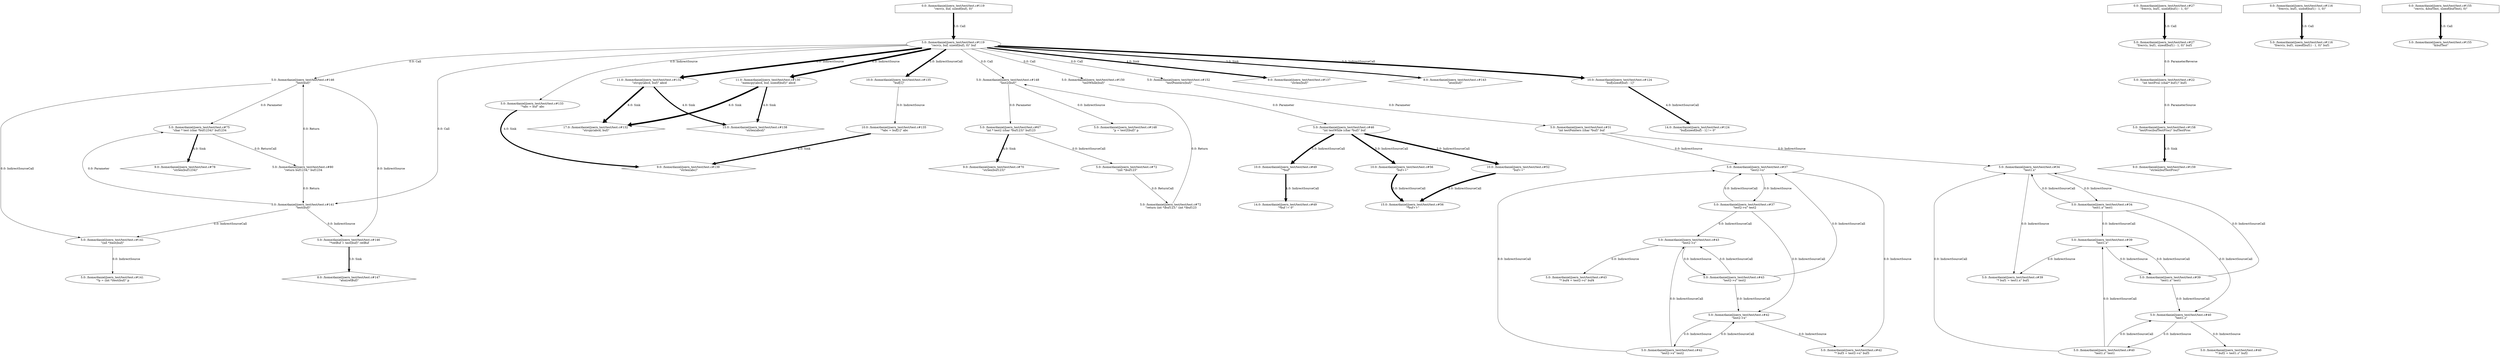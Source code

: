digraph TaintDot {
	nodesep = 1.5
	ranksep = 1.5
	"5.0: /home/daniel/joern_test/test/test.c#31 
\"int testPointers (char *buf)\" buf" -> "5.0: /home/daniel/joern_test/test/test.c#37 
\"test2->x\"" [label = "0.0: IndirectSource", penwidth = 1.0]
	"5.0: /home/daniel/joern_test/test/test.c#43 
\"test2->z\" test2"
	"5.0: /home/daniel/joern_test/test/test.c#42 
\"test2->x\""
	"5.0: /home/daniel/joern_test/test/test.c#119 
\"recv(s, buf, sizeof(buf), 0)\" buf" -> "5.0: /home/daniel/joern_test/test/test.c#146 
\"test(buf)\"" [label = "0.0: Call", penwidth = 1.0]
	"10.0: /home/daniel/joern_test/test/test.c#135 
\"buf[1]\""
	"5.0: /home/daniel/joern_test/test/test.c#42 
\"test2->x\" test2" -> "5.0: /home/daniel/joern_test/test/test.c#43 
\"test2->z\"" [label = "0.0: IndirectSourceCall", penwidth = 1.0]
	"5.0: /home/daniel/joern_test/test/test.c#119 
\"recv(s, buf, sizeof(buf), 0)\" buf" -> "11.0: /home/daniel/joern_test/test/test.c#130 
\"memcpy(abcd, buf, sizeof(buf))\" abcd" [label = "6.0: IndirectSource", penwidth = 7.0]
	"5.0: /home/daniel/joern_test/test/test.c#141 
\"(int *)test(buf)\""
	"17.0: /home/daniel/joern_test/test/test.c#132 
\"strcpy(abcd, buf)\"" [shape = diamond]
	"5.0: /home/daniel/joern_test/test/test.c#39 
\"test1.x\"" -> "5.0: /home/daniel/joern_test/test/test.c#39 
\"* buf1 = test1.x\" buf1" [label = "0.0: IndirectSource", penwidth = 1.0]
	"5.0: /home/daniel/joern_test/test/test.c#46 
\"int testWhile (char *buf)\" buf" -> "10.0: /home/daniel/joern_test/test/test.c#52 
\"buf++\"" [label = "5.0: IndirectSourceCall", penwidth = 6.0]
	"5.0: /home/daniel/joern_test/test/test.c#34 
\"test1.x\" test1" -> "5.0: /home/daniel/joern_test/test/test.c#34 
\"test1.x\"" [label = "0.0: IndirectSourceCall", penwidth = 1.0]
	"9.0: /home/daniel/joern_test/test/test.c#78 
\"strlen(buf1234)\"" [shape = diamond]
	"5.0: /home/daniel/joern_test/test/test.c#119 
\"recv(s, buf, sizeof(buf), 0)\" buf" -> "11.0: /home/daniel/joern_test/test/test.c#132 
\"strcpy(abcd, buf)\" abcd" [label = "6.0: IndirectSource", penwidth = 7.0]
	"5.0: /home/daniel/joern_test/test/test.c#22 
\"int testProc (char* buf1)\" buf1" -> "5.0: /home/daniel/joern_test/test/test.c#158 
\"testProc(bufTestProc)\" bufTestProc" [label = "0.0: ParameterSource", penwidth = 1.0]
	"5.0: /home/daniel/joern_test/test/test.c#43 
\"test2->z\" test2" -> "5.0: /home/daniel/joern_test/test/test.c#37 
\"test2->x\"" [label = "0.0: IndirectSourceCall", penwidth = 1.0]
	"5.0: /home/daniel/joern_test/test/test.c#119 
\"recv(s, buf, sizeof(buf), 0)\" buf" -> "5.0: /home/daniel/joern_test/test/test.c#133 
\"*abc = buf\" abc" [label = "0.0: IndirectSource", penwidth = 1.0]
	"5.0: /home/daniel/joern_test/test/test.c#119 
\"recv(s, buf, sizeof(buf), 0)\" buf" -> "10.0: /home/daniel/joern_test/test/test.c#135 
\"buf[1]\"" [label = "5.0: IndirectSourceCall", penwidth = 6.0]
	"5.0: /home/daniel/joern_test/test/test.c#119 
\"recv(s, buf, sizeof(buf), 0)\" buf" -> "5.0: /home/daniel/joern_test/test/test.c#148 
\"test2(buf)\"" [label = "0.0: Call", penwidth = 1.0]
	"5.0: /home/daniel/joern_test/test/test.c#37 
\"test2->x\"" -> "5.0: /home/daniel/joern_test/test/test.c#37 
\"test2->x\" test2" [label = "0.0: IndirectSource", penwidth = 1.0]
	"0.0: /home/daniel/joern_test/test/test.c#116 
\"frecv(s, buf1, sizeof(buf1) - 1, 0)\"" -> "5.0: /home/daniel/joern_test/test/test.c#116 
\"frecv(s, buf1, sizeof(buf1) - 1, 0)\" buf1" [label = "5.0: Call", penwidth = 6.0]
	"5.0: /home/daniel/joern_test/test/test.c#146 
\"test(buf)\"" -> "5.0: /home/daniel/joern_test/test/test.c#146 
\"*retBuf = test(buf)\" retBuf" [label = "0.0: IndirectSource", penwidth = 1.0]
	"5.0: /home/daniel/joern_test/test/test.c#72 
\"return (int *)buf123;\" (int *)buf123" [shape = plain]
	"5.0: /home/daniel/joern_test/test/test.c#46 
\"int testWhile (char *buf)\" buf"
	"5.0: /home/daniel/joern_test/test/test.c#42 
\"test2->x\"" -> "5.0: /home/daniel/joern_test/test/test.c#42 
\"* buf3 = test2->x\" buf3" [label = "0.0: IndirectSource", penwidth = 1.0]
	"5.0: /home/daniel/joern_test/test/test.c#150 
\"testWhile(buf)\"" [shape = plain]
	"5.0: /home/daniel/joern_test/test/test.c#34 
\"test1.x\"" -> "5.0: /home/daniel/joern_test/test/test.c#39 
\"* buf1 = test1.x\" buf1" [label = "0.0: IndirectSource", penwidth = 1.0]
	"5.0: /home/daniel/joern_test/test/test.c#80 
\"return buf1234;\" buf1234" [shape = plain]
	"5.0: /home/daniel/joern_test/test/test.c#34 
\"test1.x\" test1" -> "5.0: /home/daniel/joern_test/test/test.c#39 
\"test1.x\"" [label = "0.0: IndirectSourceCall", penwidth = 1.0]
	"11.0: /home/daniel/joern_test/test/test.c#132 
\"strcpy(abcd, buf)\" abcd" -> "17.0: /home/daniel/joern_test/test/test.c#132 
\"strcpy(abcd, buf)\"" [label = "6.0: Sink", penwidth = 7.0]
	"5.0: /home/daniel/joern_test/test/test.c#141 
\"test(buf)\"" -> "5.0: /home/daniel/joern_test/test/test.c#141 
\"(int *)test(buf)\"" [label = "0.0: IndirectSourceCall", penwidth = 1.0]
	"5.0: /home/daniel/joern_test/test/test.c#31 
\"int testPointers (char *buf)\" buf"
	"5.0: /home/daniel/joern_test/test/test.c#43 
\"test2->z\" test2" -> "5.0: /home/daniel/joern_test/test/test.c#43 
\"test2->z\"" [label = "0.0: IndirectSourceCall", penwidth = 1.0]
	"5.0: /home/daniel/joern_test/test/test.c#27 
\"frecv(s, buf1, sizeof(buf1) - 1, 0)\" buf1"
	"0.0: /home/daniel/joern_test/test/test.c#119 
\"recv(s, buf, sizeof(buf), 0)\"" -> "5.0: /home/daniel/joern_test/test/test.c#119 
\"recv(s, buf, sizeof(buf), 0)\" buf" [label = "5.0: Call", penwidth = 6.0]
	"5.0: /home/daniel/joern_test/test/test.c#37 
\"test2->x\""
	"5.0: /home/daniel/joern_test/test/test.c#141 
\"test(buf)\"" [shape = plain]
	"10.0: /home/daniel/joern_test/test/test.c#56 
\"buf++\""
	"5.0: /home/daniel/joern_test/test/test.c#39 
\"test1.x\" test1" -> "5.0: /home/daniel/joern_test/test/test.c#39 
\"test1.x\"" [label = "0.0: IndirectSourceCall", penwidth = 1.0]
	"5.0: /home/daniel/joern_test/test/test.c#43 
\"test2->z\"" -> "5.0: /home/daniel/joern_test/test/test.c#43 
\"test2->z\" test2" [label = "0.0: IndirectSource", penwidth = 1.0]
	"5.0: /home/daniel/joern_test/test/test.c#42 
\"test2->x\" test2" -> "5.0: /home/daniel/joern_test/test/test.c#37 
\"test2->x\"" [label = "0.0: IndirectSourceCall", penwidth = 1.0]
	"5.0: /home/daniel/joern_test/test/test.c#39 
\"test1.x\" test1"
	"10.0: /home/daniel/joern_test/test/test.c#135 
\"*abc = buf[1]\" abc" -> "9.0: /home/daniel/joern_test/test/test.c#139 
\"strlen(abc)\"" [label = "4.0: Sink", penwidth = 5.0]
	"5.0: /home/daniel/joern_test/test/test.c#72 
\"(int *)buf123\""
	"5.0: /home/daniel/joern_test/test/test.c#141 
\"*p = (int *)test(buf)\" p"
	"5.0: /home/daniel/joern_test/test/test.c#75 
\"char * test (char *buf1234)\" buf1234" -> "9.0: /home/daniel/joern_test/test/test.c#78 
\"strlen(buf1234)\"" [label = "4.0: Sink", penwidth = 5.0]
	"0.0: /home/daniel/joern_test/test/test.c#27 
\"frecv(s, buf1, sizeof(buf1) - 1, 0)\"" -> "5.0: /home/daniel/joern_test/test/test.c#27 
\"frecv(s, buf1, sizeof(buf1) - 1, 0)\" buf1" [label = "5.0: Call", penwidth = 6.0]
	"5.0: /home/daniel/joern_test/test/test.c#152 
\"testPointers(buf)\"" [shape = plain]
	"14.0: /home/daniel/joern_test/test/test.c#124 
\"buf[sizeof(buf) - 1] != 0\""
	"5.0: /home/daniel/joern_test/test/test.c#37 
\"test2->x\"" -> "5.0: /home/daniel/joern_test/test/test.c#42 
\"* buf3 = test2->x\" buf3" [label = "0.0: IndirectSource", penwidth = 1.0]
	"5.0: /home/daniel/joern_test/test/test.c#34 
\"test1.x\""
	"5.0: /home/daniel/joern_test/test/test.c#42 
\"test2->x\" test2"
	"5.0: /home/daniel/joern_test/test/test.c#146 
\"*retBuf = test(buf)\" retBuf"
	"9.0: /home/daniel/joern_test/test/test.c#159 
\"strlen(bufTestProc)\"" [shape = diamond]
	"9.0: /home/daniel/joern_test/test/test.c#137 
\"strlen(buf)\"" [shape = diamond]
	"5.0: /home/daniel/joern_test/test/test.c#141 
\"test(buf)\"" -> "5.0: /home/daniel/joern_test/test/test.c#75 
\"char * test (char *buf1234)\" buf1234" [label = "0.0: Parameter", penwidth = 1.0]
	"5.0: /home/daniel/joern_test/test/test.c#39 
\"test1.x\""
	"5.0: /home/daniel/joern_test/test/test.c#146 
\"test(buf)\""
	"5.0: /home/daniel/joern_test/test/test.c#27 
\"frecv(s, buf1, sizeof(buf1) - 1, 0)\" buf1" -> "5.0: /home/daniel/joern_test/test/test.c#22 
\"int testProc (char* buf1)\" buf1" [label = "0.0: ParameterReverse", penwidth = 1.0]
	"5.0: /home/daniel/joern_test/test/test.c#119 
\"recv(s, buf, sizeof(buf), 0)\" buf" -> "5.0: /home/daniel/joern_test/test/test.c#141 
\"test(buf)\"" [label = "0.0: Call", penwidth = 1.0]
	"5.0: /home/daniel/joern_test/test/test.c#146 
\"test(buf)\"" -> "5.0: /home/daniel/joern_test/test/test.c#141 
\"(int *)test(buf)\"" [label = "0.0: IndirectSourceCall", penwidth = 1.0]
	"5.0: /home/daniel/joern_test/test/test.c#40 
\"test1.z\"" -> "5.0: /home/daniel/joern_test/test/test.c#40 
\"* buf2 = test1.z\" buf2" [label = "0.0: IndirectSource", penwidth = 1.0]
	"5.0: /home/daniel/joern_test/test/test.c#40 
\"* buf2 = test1.z\" buf2"
	"5.0: /home/daniel/joern_test/test/test.c#42 
\"test2->x\" test2" -> "5.0: /home/daniel/joern_test/test/test.c#42 
\"test2->x\"" [label = "0.0: IndirectSourceCall", penwidth = 1.0]
	"5.0: /home/daniel/joern_test/test/test.c#72 
\"return (int *)buf123;\" (int *)buf123" -> "5.0: /home/daniel/joern_test/test/test.c#148 
\"test2(buf)\"" [label = "0.0: Return", penwidth = 1.0]
	"5.0: /home/daniel/joern_test/test/test.c#75 
\"char * test (char *buf1234)\" buf1234" -> "5.0: /home/daniel/joern_test/test/test.c#80 
\"return buf1234;\" buf1234" [label = "0.0: ReturnCall", penwidth = 1.0]
	"5.0: /home/daniel/joern_test/test/test.c#116 
\"frecv(s, buf1, sizeof(buf1) - 1, 0)\" buf1"
	"5.0: /home/daniel/joern_test/test/test.c#40 
\"test1.z\"" -> "5.0: /home/daniel/joern_test/test/test.c#40 
\"test1.z\" test1" [label = "0.0: IndirectSource", penwidth = 1.0]
	"5.0: /home/daniel/joern_test/test/test.c#158 
\"testProc(bufTestProc)\" bufTestProc"
	"5.0: /home/daniel/joern_test/test/test.c#119 
\"recv(s, buf, sizeof(buf), 0)\" buf" -> "8.0: /home/daniel/joern_test/test/test.c#143 
\"atoi(buf)\"" [label = "3.0: Sink", penwidth = 4.0]
	"11.0: /home/daniel/joern_test/test/test.c#130 
\"memcpy(abcd, buf, sizeof(buf))\" abcd" -> "15.0: /home/daniel/joern_test/test/test.c#138 
\"strlen(abcd)\"" [label = "4.0: Sink", penwidth = 5.0]
	"5.0: /home/daniel/joern_test/test/test.c#72 
\"(int *)buf123\"" -> "5.0: /home/daniel/joern_test/test/test.c#72 
\"return (int *)buf123;\" (int *)buf123" [label = "0.0: ReturnCall", penwidth = 1.0]
	"5.0: /home/daniel/joern_test/test/test.c#119 
\"recv(s, buf, sizeof(buf), 0)\" buf" -> "5.0: /home/daniel/joern_test/test/test.c#150 
\"testWhile(buf)\"" [label = "0.0: Call", penwidth = 1.0]
	"5.0: /home/daniel/joern_test/test/test.c#43 
\"* buf4 = test2->z\" buf4"
	"5.0: /home/daniel/joern_test/test/test.c#158 
\"testProc(bufTestProc)\" bufTestProc" -> "9.0: /home/daniel/joern_test/test/test.c#159 
\"strlen(bufTestProc)\"" [label = "4.0: Sink", penwidth = 5.0]
	"5.0: /home/daniel/joern_test/test/test.c#37 
\"test2->x\" test2"
	"5.0: /home/daniel/joern_test/test/test.c#34 
\"test1.x\" test1" -> "5.0: /home/daniel/joern_test/test/test.c#40 
\"test1.z\"" [label = "0.0: IndirectSourceCall", penwidth = 1.0]
	"15.0: /home/daniel/joern_test/test/test.c#56 
\"*buf++\""
	"0.0: /home/daniel/joern_test/test/test.c#116 
\"frecv(s, buf1, sizeof(buf1) - 1, 0)\"" [shape = house]
	"5.0: /home/daniel/joern_test/test/test.c#42 
\"test2->x\"" -> "5.0: /home/daniel/joern_test/test/test.c#42 
\"test2->x\" test2" [label = "0.0: IndirectSource", penwidth = 1.0]
	"5.0: /home/daniel/joern_test/test/test.c#67 
\"int * test2 (char *buf123)\" buf123" -> "9.0: /home/daniel/joern_test/test/test.c#70 
\"strlen(buf123)\"" [label = "4.0: Sink", penwidth = 5.0]
	"10.0: /home/daniel/joern_test/test/test.c#49 
\"*buf\""
	"5.0: /home/daniel/joern_test/test/test.c#75 
\"char * test (char *buf1234)\" buf1234"
	"5.0: /home/daniel/joern_test/test/test.c#146 
\"*retBuf = test(buf)\" retBuf" -> "8.0: /home/daniel/joern_test/test/test.c#147 
\"atoi(retBuf)\"" [label = "3.0: Sink", penwidth = 4.0]
	"11.0: /home/daniel/joern_test/test/test.c#132 
\"strcpy(abcd, buf)\" abcd" -> "15.0: /home/daniel/joern_test/test/test.c#138 
\"strlen(abcd)\"" [label = "4.0: Sink", penwidth = 5.0]
	"5.0: /home/daniel/joern_test/test/test.c#42 
\"* buf3 = test2->x\" buf3"
	"5.0: /home/daniel/joern_test/test/test.c#46 
\"int testWhile (char *buf)\" buf" -> "10.0: /home/daniel/joern_test/test/test.c#49 
\"*buf\"" [label = "5.0: IndirectSourceCall", penwidth = 6.0]
	"5.0: /home/daniel/joern_test/test/test.c#148 
\"test2(buf)\"" -> "5.0: /home/daniel/joern_test/test/test.c#148 
\"p = test2(buf)\" p" [label = "0.0: IndirectSource", penwidth = 1.0]
	"5.0: /home/daniel/joern_test/test/test.c#39 
\"test1.x\" test1" -> "5.0: /home/daniel/joern_test/test/test.c#34 
\"test1.x\"" [label = "0.0: IndirectSourceCall", penwidth = 1.0]
	"5.0: /home/daniel/joern_test/test/test.c#31 
\"int testPointers (char *buf)\" buf" -> "5.0: /home/daniel/joern_test/test/test.c#34 
\"test1.x\"" [label = "0.0: IndirectSource", penwidth = 1.0]
	"10.0: /home/daniel/joern_test/test/test.c#49 
\"*buf\"" -> "14.0: /home/daniel/joern_test/test/test.c#49 
\"*buf != 0\"" [label = "4.0: IndirectSourceCall", penwidth = 5.0]
	"5.0: /home/daniel/joern_test/test/test.c#148 
\"test2(buf)\"" [shape = plain]
	"5.0: /home/daniel/joern_test/test/test.c#40 
\"test1.z\" test1"
	"5.0: /home/daniel/joern_test/test/test.c#148 
\"test2(buf)\""
	"11.0: /home/daniel/joern_test/test/test.c#132 
\"strcpy(abcd, buf)\" abcd"
	"5.0: /home/daniel/joern_test/test/test.c#43 
\"test2->z\" test2" -> "5.0: /home/daniel/joern_test/test/test.c#42 
\"test2->x\"" [label = "0.0: IndirectSourceCall", penwidth = 1.0]
	"10.0: /home/daniel/joern_test/test/test.c#135 
\"*abc = buf[1]\" abc"
	"5.0: /home/daniel/joern_test/test/test.c#37 
\"test2->x\" test2" -> "5.0: /home/daniel/joern_test/test/test.c#43 
\"test2->z\"" [label = "0.0: IndirectSourceCall", penwidth = 1.0]
	"14.0: /home/daniel/joern_test/test/test.c#49 
\"*buf != 0\""
	"5.0: /home/daniel/joern_test/test/test.c#150 
\"testWhile(buf)\"" -> "5.0: /home/daniel/joern_test/test/test.c#46 
\"int testWhile (char *buf)\" buf" [label = "0.0: Parameter", penwidth = 1.0]
	"5.0: /home/daniel/joern_test/test/test.c#34 
\"test1.x\" test1"
	"5.0: /home/daniel/joern_test/test/test.c#133 
\"*abc = buf\" abc"
	"5.0: /home/daniel/joern_test/test/test.c#146 
\"test(buf)\"" -> "5.0: /home/daniel/joern_test/test/test.c#75 
\"char * test (char *buf1234)\" buf1234" [label = "0.0: Parameter", penwidth = 1.0]
	"15.0: /home/daniel/joern_test/test/test.c#138 
\"strlen(abcd)\"" [shape = diamond]
	"5.0: /home/daniel/joern_test/test/test.c#39 
\"test1.x\"" -> "5.0: /home/daniel/joern_test/test/test.c#39 
\"test1.x\" test1" [label = "0.0: IndirectSource", penwidth = 1.0]
	"5.0: /home/daniel/joern_test/test/test.c#119 
\"recv(s, buf, sizeof(buf), 0)\" buf"
	"5.0: /home/daniel/joern_test/test/test.c#155 
\"&bufTest\""
	"10.0: /home/daniel/joern_test/test/test.c#52 
\"buf++\""
	"5.0: /home/daniel/joern_test/test/test.c#80 
\"return buf1234;\" buf1234" -> "5.0: /home/daniel/joern_test/test/test.c#146 
\"test(buf)\"" [label = "0.0: Return", penwidth = 1.0]
	"10.0: /home/daniel/joern_test/test/test.c#52 
\"buf++\"" -> "15.0: /home/daniel/joern_test/test/test.c#56 
\"*buf++\"" [label = "5.0: IndirectSourceCall", penwidth = 6.0]
	"5.0: /home/daniel/joern_test/test/test.c#40 
\"test1.z\" test1" -> "5.0: /home/daniel/joern_test/test/test.c#40 
\"test1.z\"" [label = "0.0: IndirectSourceCall", penwidth = 1.0]
	"5.0: /home/daniel/joern_test/test/test.c#43 
\"test2->z\""
	"9.0: /home/daniel/joern_test/test/test.c#70 
\"strlen(buf123)\"" [shape = diamond]
	"10.0: /home/daniel/joern_test/test/test.c#124 
\"buf[sizeof(buf) - 1]\""
	"10.0: /home/daniel/joern_test/test/test.c#56 
\"buf++\"" -> "15.0: /home/daniel/joern_test/test/test.c#56 
\"*buf++\"" [label = "5.0: IndirectSourceCall", penwidth = 6.0]
	"5.0: /home/daniel/joern_test/test/test.c#119 
\"recv(s, buf, sizeof(buf), 0)\" buf" -> "10.0: /home/daniel/joern_test/test/test.c#124 
\"buf[sizeof(buf) - 1]\"" [label = "5.0: IndirectSourceCall", penwidth = 6.0]
	"5.0: /home/daniel/joern_test/test/test.c#40 
\"test1.z\""
	"5.0: /home/daniel/joern_test/test/test.c#67 
\"int * test2 (char *buf123)\" buf123"
	"5.0: /home/daniel/joern_test/test/test.c#37 
\"test2->x\" test2" -> "5.0: /home/daniel/joern_test/test/test.c#37 
\"test2->x\"" [label = "0.0: IndirectSourceCall", penwidth = 1.0]
	"0.0: /home/daniel/joern_test/test/test.c#155 
\"recv(s, &bufTest, sizeof(bufTest), 0)\"" [shape = house]
	"8.0: /home/daniel/joern_test/test/test.c#143 
\"atoi(buf)\"" [shape = diamond]
	"5.0: /home/daniel/joern_test/test/test.c#80 
\"return buf1234;\" buf1234" -> "5.0: /home/daniel/joern_test/test/test.c#141 
\"test(buf)\"" [label = "0.0: Return", penwidth = 1.0]
	"5.0: /home/daniel/joern_test/test/test.c#119 
\"recv(s, buf, sizeof(buf), 0)\" buf" -> "5.0: /home/daniel/joern_test/test/test.c#152 
\"testPointers(buf)\"" [label = "0.0: Call", penwidth = 1.0]
	"11.0: /home/daniel/joern_test/test/test.c#130 
\"memcpy(abcd, buf, sizeof(buf))\" abcd" -> "17.0: /home/daniel/joern_test/test/test.c#132 
\"strcpy(abcd, buf)\"" [label = "6.0: Sink", penwidth = 7.0]
	"5.0: /home/daniel/joern_test/test/test.c#39 
\"* buf1 = test1.x\" buf1"
	"10.0: /home/daniel/joern_test/test/test.c#124 
\"buf[sizeof(buf) - 1]\"" -> "14.0: /home/daniel/joern_test/test/test.c#124 
\"buf[sizeof(buf) - 1] != 0\"" [label = "4.0: IndirectSourceCall", penwidth = 5.0]
	"5.0: /home/daniel/joern_test/test/test.c#40 
\"test1.z\" test1" -> "5.0: /home/daniel/joern_test/test/test.c#39 
\"test1.x\"" [label = "0.0: IndirectSourceCall", penwidth = 1.0]
	"5.0: /home/daniel/joern_test/test/test.c#43 
\"test2->z\"" -> "5.0: /home/daniel/joern_test/test/test.c#43 
\"* buf4 = test2->z\" buf4" [label = "0.0: IndirectSource", penwidth = 1.0]
	"5.0: /home/daniel/joern_test/test/test.c#34 
\"test1.x\"" -> "5.0: /home/daniel/joern_test/test/test.c#34 
\"test1.x\" test1" [label = "0.0: IndirectSource", penwidth = 1.0]
	"5.0: /home/daniel/joern_test/test/test.c#148 
\"p = test2(buf)\" p"
	"5.0: /home/daniel/joern_test/test/test.c#40 
\"test1.z\" test1" -> "5.0: /home/daniel/joern_test/test/test.c#34 
\"test1.x\"" [label = "0.0: IndirectSourceCall", penwidth = 1.0]
	"0.0: /home/daniel/joern_test/test/test.c#155 
\"recv(s, &bufTest, sizeof(bufTest), 0)\"" -> "5.0: /home/daniel/joern_test/test/test.c#155 
\"&bufTest\"" [label = "5.0: Call", penwidth = 6.0]
	"5.0: /home/daniel/joern_test/test/test.c#146 
\"test(buf)\"" [shape = plain]
	"8.0: /home/daniel/joern_test/test/test.c#147 
\"atoi(retBuf)\"" [shape = diamond]
	"5.0: /home/daniel/joern_test/test/test.c#152 
\"testPointers(buf)\"" -> "5.0: /home/daniel/joern_test/test/test.c#31 
\"int testPointers (char *buf)\" buf" [label = "0.0: Parameter", penwidth = 1.0]
	"9.0: /home/daniel/joern_test/test/test.c#139 
\"strlen(abc)\"" [shape = diamond]
	"5.0: /home/daniel/joern_test/test/test.c#39 
\"test1.x\" test1" -> "5.0: /home/daniel/joern_test/test/test.c#40 
\"test1.z\"" [label = "0.0: IndirectSourceCall", penwidth = 1.0]
	"5.0: /home/daniel/joern_test/test/test.c#46 
\"int testWhile (char *buf)\" buf" -> "10.0: /home/daniel/joern_test/test/test.c#56 
\"buf++\"" [label = "5.0: IndirectSourceCall", penwidth = 6.0]
	"11.0: /home/daniel/joern_test/test/test.c#130 
\"memcpy(abcd, buf, sizeof(buf))\" abcd"
	"5.0: /home/daniel/joern_test/test/test.c#133 
\"*abc = buf\" abc" -> "9.0: /home/daniel/joern_test/test/test.c#139 
\"strlen(abc)\"" [label = "4.0: Sink", penwidth = 5.0]
	"5.0: /home/daniel/joern_test/test/test.c#67 
\"int * test2 (char *buf123)\" buf123" -> "5.0: /home/daniel/joern_test/test/test.c#72 
\"(int *)buf123\"" [label = "0.0: IndirectSourceCall", penwidth = 1.0]
	"5.0: /home/daniel/joern_test/test/test.c#119 
\"recv(s, buf, sizeof(buf), 0)\" buf" -> "9.0: /home/daniel/joern_test/test/test.c#137 
\"strlen(buf)\"" [label = "4.0: Sink", penwidth = 5.0]
	"5.0: /home/daniel/joern_test/test/test.c#22 
\"int testProc (char* buf1)\" buf1"
	"5.0: /home/daniel/joern_test/test/test.c#141 
\"(int *)test(buf)\"" -> "5.0: /home/daniel/joern_test/test/test.c#141 
\"*p = (int *)test(buf)\" p" [label = "0.0: IndirectSource", penwidth = 1.0]
	"5.0: /home/daniel/joern_test/test/test.c#148 
\"test2(buf)\"" -> "5.0: /home/daniel/joern_test/test/test.c#67 
\"int * test2 (char *buf123)\" buf123" [label = "0.0: Parameter", penwidth = 1.0]
	"10.0: /home/daniel/joern_test/test/test.c#135 
\"buf[1]\"" -> "10.0: /home/daniel/joern_test/test/test.c#135 
\"*abc = buf[1]\" abc" [label = "0.0: IndirectSource", penwidth = 1.0]
	"5.0: /home/daniel/joern_test/test/test.c#37 
\"test2->x\" test2" -> "5.0: /home/daniel/joern_test/test/test.c#42 
\"test2->x\"" [label = "0.0: IndirectSourceCall", penwidth = 1.0]
	"0.0: /home/daniel/joern_test/test/test.c#119 
\"recv(s, buf, sizeof(buf), 0)\"" [shape = house]
	"0.0: /home/daniel/joern_test/test/test.c#27 
\"frecv(s, buf1, sizeof(buf1) - 1, 0)\"" [shape = house]
	"5.0: /home/daniel/joern_test/test/test.c#141 
\"test(buf)\""
	"5.0: /home/daniel/joern_test/test/test.c#141 
\"test(buf)\"" -> "5.0: /home/daniel/joern_test/test/test.c#146 
\"*retBuf = test(buf)\" retBuf" [label = "0.0: IndirectSource", penwidth = 1.0]
}